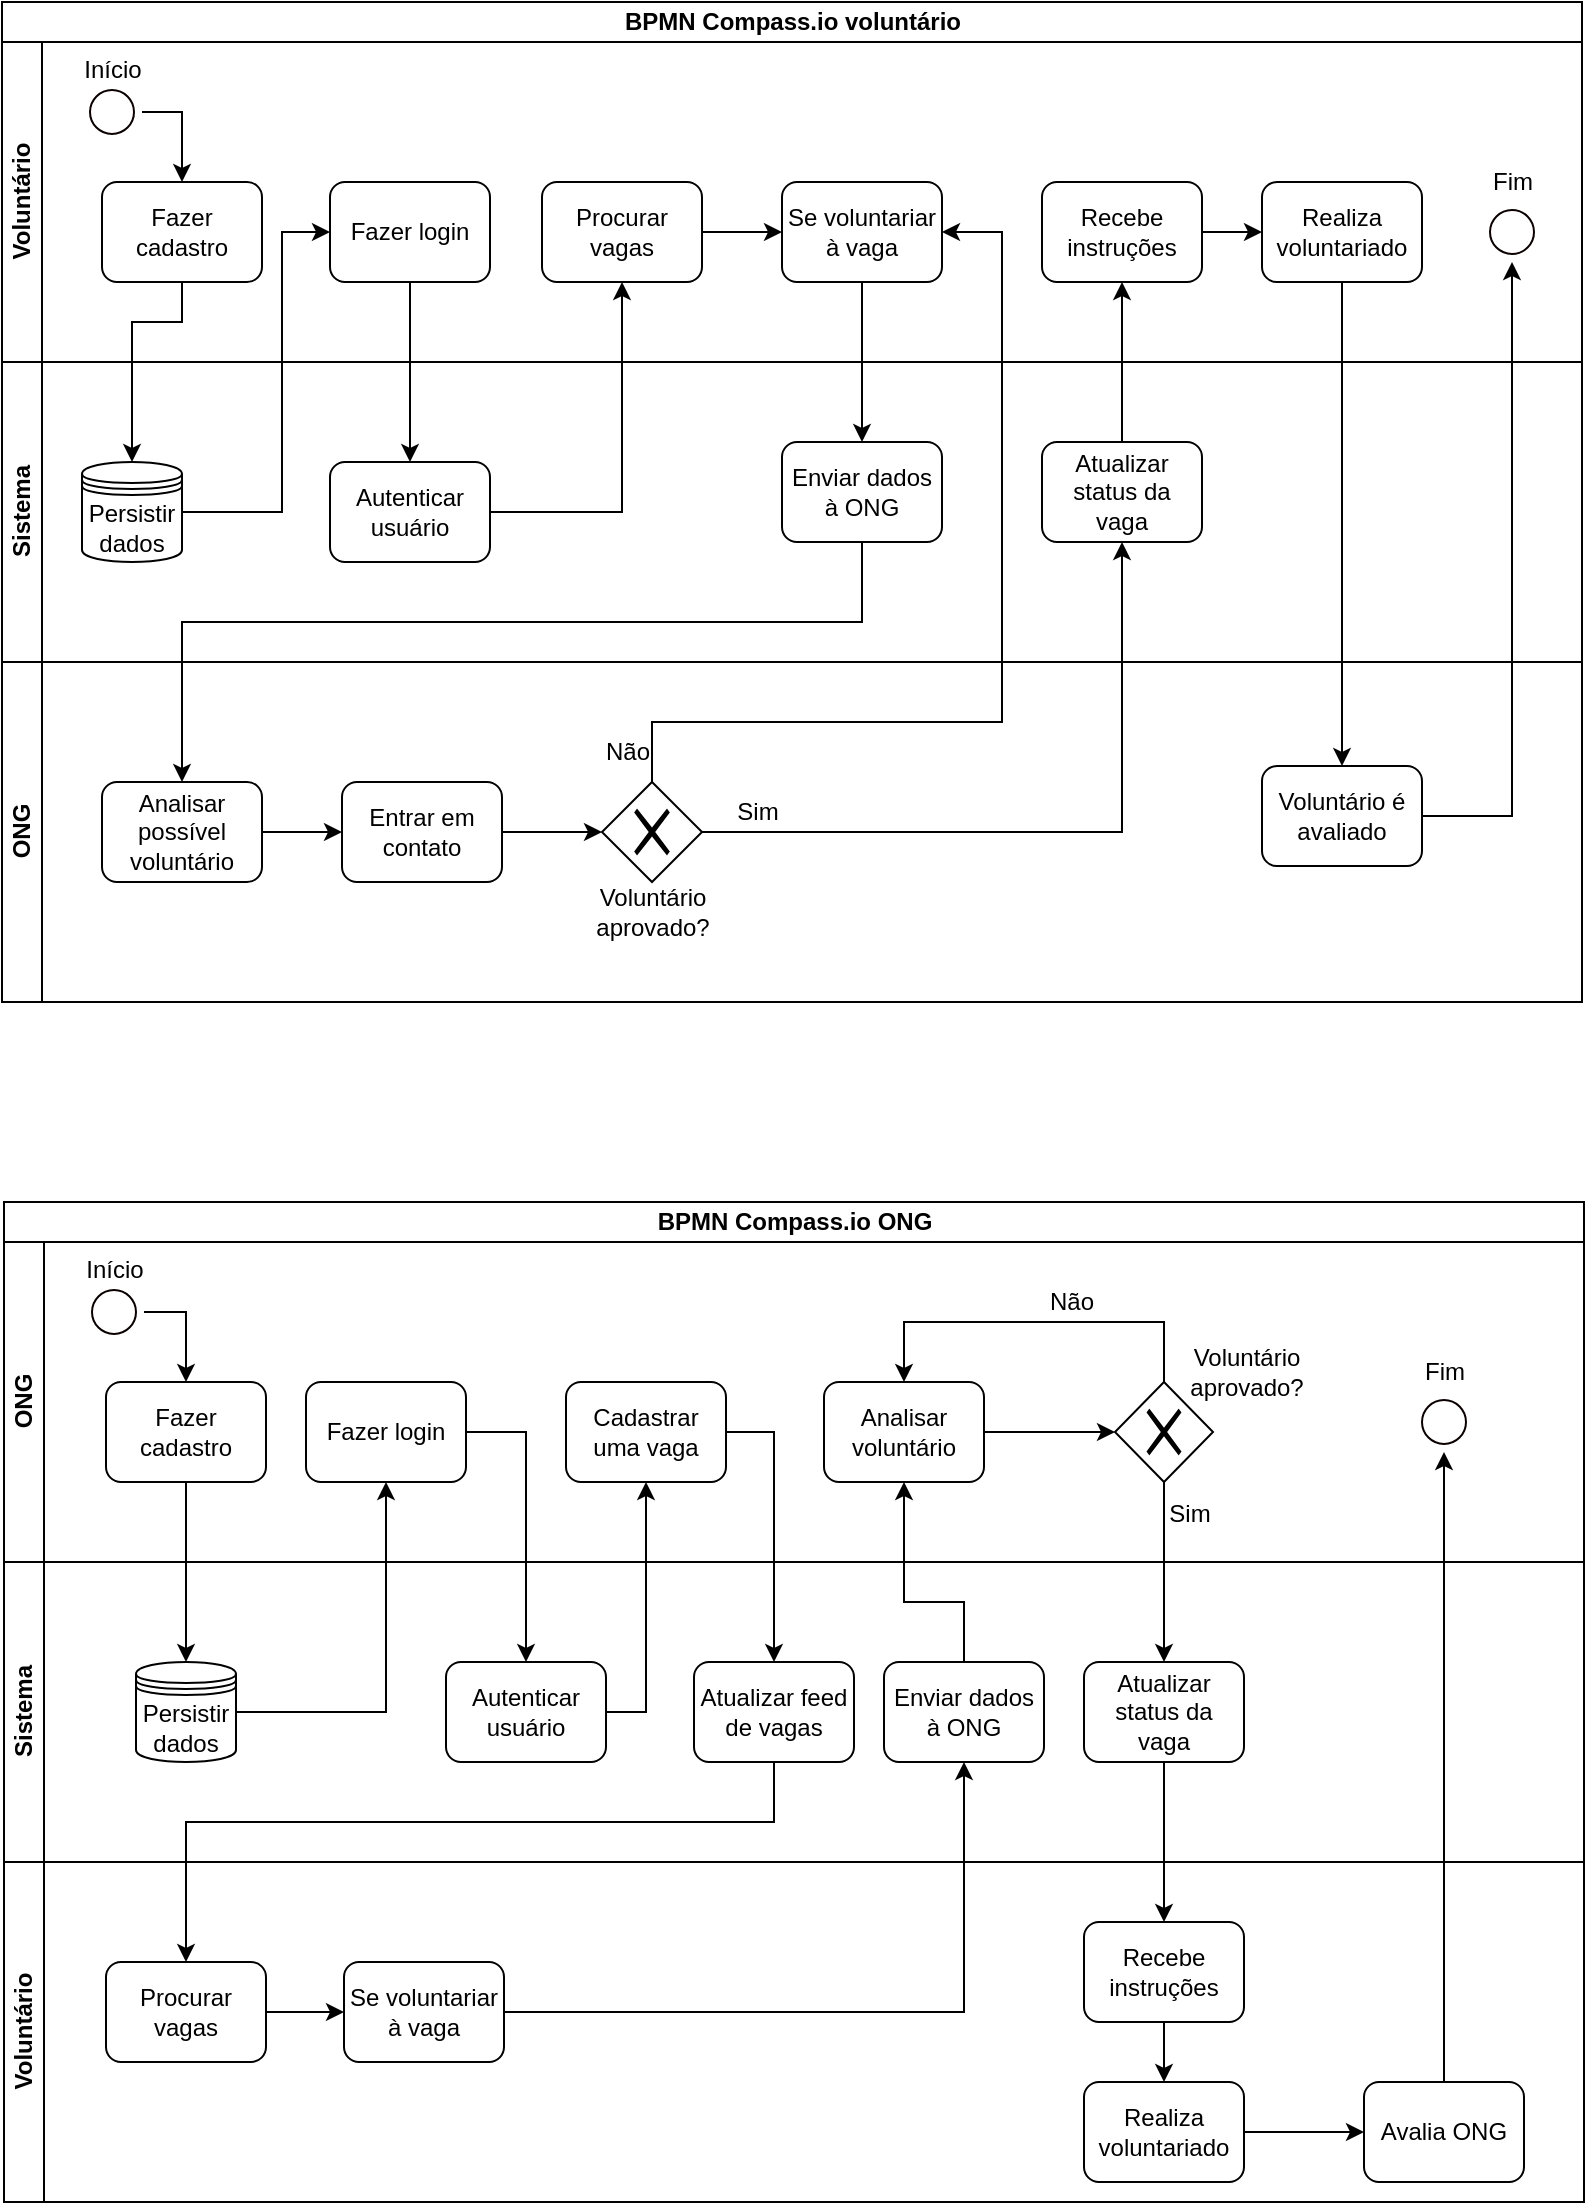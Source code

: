 <mxfile version="13.6.5" type="device"><diagram id="SP4UQHE-Q5709-V2ovYu" name="Page-1"><mxGraphModel dx="1108" dy="1619" grid="1" gridSize="10" guides="1" tooltips="1" connect="1" arrows="1" fold="1" page="1" pageScale="1" pageWidth="827" pageHeight="1169" math="0" shadow="0"><root><mxCell id="0"/><mxCell id="1" parent="0"/><mxCell id="Q5Z0PGm-smi2JzOfiCu7-192" value="BPMN Compass.io voluntário" style="swimlane;html=1;childLayout=stackLayout;resizeParent=1;resizeParentMax=0;horizontal=1;startSize=20;horizontalStack=0;fillColor=#FFFFFF;" vertex="1" parent="1"><mxGeometry x="18" y="-1130" width="790" height="500" as="geometry"/></mxCell><mxCell id="Q5Z0PGm-smi2JzOfiCu7-193" value="Voluntário" style="swimlane;html=1;startSize=20;horizontal=0;" vertex="1" parent="Q5Z0PGm-smi2JzOfiCu7-192"><mxGeometry y="20" width="790" height="160" as="geometry"/></mxCell><mxCell id="Q5Z0PGm-smi2JzOfiCu7-194" style="edgeStyle=orthogonalEdgeStyle;rounded=0;orthogonalLoop=1;jettySize=auto;html=1;exitX=1;exitY=0.5;exitDx=0;exitDy=0;entryX=0.5;entryY=0;entryDx=0;entryDy=0;" edge="1" parent="Q5Z0PGm-smi2JzOfiCu7-193" source="Q5Z0PGm-smi2JzOfiCu7-196" target="Q5Z0PGm-smi2JzOfiCu7-202"><mxGeometry relative="1" as="geometry"/></mxCell><mxCell id="Q5Z0PGm-smi2JzOfiCu7-195" value="Início" style="text;html=1;align=center;verticalAlign=middle;resizable=0;points=[];autosize=1;" vertex="1" parent="Q5Z0PGm-smi2JzOfiCu7-193"><mxGeometry x="35" y="4" width="40" height="20" as="geometry"/></mxCell><mxCell id="Q5Z0PGm-smi2JzOfiCu7-196" value="" style="ellipse;html=1;shape=startState;fillColor=#FFFFFF;strokeColor=#0A0000;" vertex="1" parent="Q5Z0PGm-smi2JzOfiCu7-193"><mxGeometry x="40" y="20" width="30" height="30" as="geometry"/></mxCell><mxCell id="Q5Z0PGm-smi2JzOfiCu7-197" style="edgeStyle=orthogonalEdgeStyle;rounded=0;orthogonalLoop=1;jettySize=auto;html=1;exitX=1;exitY=0.5;exitDx=0;exitDy=0;entryX=0;entryY=0.5;entryDx=0;entryDy=0;" edge="1" parent="Q5Z0PGm-smi2JzOfiCu7-193" source="Q5Z0PGm-smi2JzOfiCu7-200" target="Q5Z0PGm-smi2JzOfiCu7-199"><mxGeometry relative="1" as="geometry"/></mxCell><mxCell id="Q5Z0PGm-smi2JzOfiCu7-198" value="Fim" style="text;html=1;align=center;verticalAlign=middle;resizable=0;points=[];autosize=1;" vertex="1" parent="Q5Z0PGm-smi2JzOfiCu7-193"><mxGeometry x="735" y="60" width="40" height="20" as="geometry"/></mxCell><mxCell id="Q5Z0PGm-smi2JzOfiCu7-199" value="Realiza voluntariado" style="shape=ext;rounded=1;html=1;whiteSpace=wrap;fillColor=#FFFFFF;" vertex="1" parent="Q5Z0PGm-smi2JzOfiCu7-193"><mxGeometry x="630" y="70" width="80" height="50" as="geometry"/></mxCell><mxCell id="Q5Z0PGm-smi2JzOfiCu7-200" value="Recebe instruções" style="shape=ext;rounded=1;html=1;whiteSpace=wrap;fillColor=#FFFFFF;" vertex="1" parent="Q5Z0PGm-smi2JzOfiCu7-193"><mxGeometry x="520" y="70" width="80" height="50" as="geometry"/></mxCell><mxCell id="Q5Z0PGm-smi2JzOfiCu7-201" value="Se voluntariar à vaga" style="shape=ext;rounded=1;html=1;whiteSpace=wrap;fillColor=#FFFFFF;" vertex="1" parent="Q5Z0PGm-smi2JzOfiCu7-193"><mxGeometry x="390" y="70" width="80" height="50" as="geometry"/></mxCell><mxCell id="Q5Z0PGm-smi2JzOfiCu7-202" value="Fazer cadastro" style="shape=ext;rounded=1;html=1;whiteSpace=wrap;fillColor=#FFFFFF;" vertex="1" parent="Q5Z0PGm-smi2JzOfiCu7-193"><mxGeometry x="50" y="70" width="80" height="50" as="geometry"/></mxCell><mxCell id="Q5Z0PGm-smi2JzOfiCu7-203" value="Fazer login" style="shape=ext;rounded=1;html=1;whiteSpace=wrap;fillColor=#FFFFFF;" vertex="1" parent="Q5Z0PGm-smi2JzOfiCu7-193"><mxGeometry x="164" y="70" width="80" height="50" as="geometry"/></mxCell><mxCell id="Q5Z0PGm-smi2JzOfiCu7-204" style="edgeStyle=orthogonalEdgeStyle;rounded=0;orthogonalLoop=1;jettySize=auto;html=1;exitX=1;exitY=0.5;exitDx=0;exitDy=0;entryX=0;entryY=0.5;entryDx=0;entryDy=0;" edge="1" parent="Q5Z0PGm-smi2JzOfiCu7-193" source="Q5Z0PGm-smi2JzOfiCu7-205" target="Q5Z0PGm-smi2JzOfiCu7-201"><mxGeometry relative="1" as="geometry"/></mxCell><mxCell id="Q5Z0PGm-smi2JzOfiCu7-205" value="Procurar vagas" style="shape=ext;rounded=1;html=1;whiteSpace=wrap;fillColor=#FFFFFF;" vertex="1" parent="Q5Z0PGm-smi2JzOfiCu7-193"><mxGeometry x="270" y="70" width="80" height="50" as="geometry"/></mxCell><mxCell id="Q5Z0PGm-smi2JzOfiCu7-206" value="" style="ellipse;html=1;shape=startState;fillColor=#FFFFFF;strokeColor=#0A0000;" vertex="1" parent="Q5Z0PGm-smi2JzOfiCu7-193"><mxGeometry x="740" y="80" width="30" height="30" as="geometry"/></mxCell><mxCell id="Q5Z0PGm-smi2JzOfiCu7-207" value="Sistema" style="swimlane;html=1;startSize=20;horizontal=0;" vertex="1" parent="Q5Z0PGm-smi2JzOfiCu7-192"><mxGeometry y="180" width="790" height="150" as="geometry"/></mxCell><mxCell id="Q5Z0PGm-smi2JzOfiCu7-208" value="Enviar dados à ONG" style="shape=ext;rounded=1;html=1;whiteSpace=wrap;fillColor=#FFFFFF;" vertex="1" parent="Q5Z0PGm-smi2JzOfiCu7-207"><mxGeometry x="390" y="40" width="80" height="50" as="geometry"/></mxCell><mxCell id="Q5Z0PGm-smi2JzOfiCu7-209" value="Atualizar status da vaga" style="shape=ext;rounded=1;html=1;whiteSpace=wrap;fillColor=#FFFFFF;" vertex="1" parent="Q5Z0PGm-smi2JzOfiCu7-207"><mxGeometry x="520" y="40" width="80" height="50" as="geometry"/></mxCell><mxCell id="Q5Z0PGm-smi2JzOfiCu7-210" value="Autenticar usuário" style="shape=ext;rounded=1;html=1;whiteSpace=wrap;fillColor=#FFFFFF;" vertex="1" parent="Q5Z0PGm-smi2JzOfiCu7-207"><mxGeometry x="164" y="50" width="80" height="50" as="geometry"/></mxCell><mxCell id="Q5Z0PGm-smi2JzOfiCu7-211" value="Persistir dados" style="shape=datastore;whiteSpace=wrap;html=1;fillColor=#FFFFFF;" vertex="1" parent="Q5Z0PGm-smi2JzOfiCu7-207"><mxGeometry x="40" y="50" width="50" height="50" as="geometry"/></mxCell><mxCell id="Q5Z0PGm-smi2JzOfiCu7-212" value="ONG" style="swimlane;html=1;startSize=20;horizontal=0;" vertex="1" parent="Q5Z0PGm-smi2JzOfiCu7-192"><mxGeometry y="330" width="790" height="170" as="geometry"/></mxCell><mxCell id="Q5Z0PGm-smi2JzOfiCu7-213" style="edgeStyle=orthogonalEdgeStyle;rounded=0;orthogonalLoop=1;jettySize=auto;html=1;exitX=1;exitY=0.5;exitDx=0;exitDy=0;entryX=0;entryY=0.5;entryDx=0;entryDy=0;" edge="1" parent="Q5Z0PGm-smi2JzOfiCu7-212" source="Q5Z0PGm-smi2JzOfiCu7-217" target="Q5Z0PGm-smi2JzOfiCu7-219"><mxGeometry relative="1" as="geometry"/></mxCell><mxCell id="Q5Z0PGm-smi2JzOfiCu7-214" value="Não" style="text;html=1;strokeColor=none;fillColor=none;align=center;verticalAlign=middle;whiteSpace=wrap;rounded=0;" vertex="1" parent="Q5Z0PGm-smi2JzOfiCu7-212"><mxGeometry x="298" y="35" width="30" height="20" as="geometry"/></mxCell><mxCell id="Q5Z0PGm-smi2JzOfiCu7-215" value="Sim" style="text;html=1;strokeColor=none;fillColor=none;align=center;verticalAlign=middle;whiteSpace=wrap;rounded=0;" vertex="1" parent="Q5Z0PGm-smi2JzOfiCu7-212"><mxGeometry x="362.5" y="65" width="30" height="20" as="geometry"/></mxCell><mxCell id="Q5Z0PGm-smi2JzOfiCu7-216" value="Voluntário é avaliado" style="shape=ext;rounded=1;html=1;whiteSpace=wrap;fillColor=#FFFFFF;" vertex="1" parent="Q5Z0PGm-smi2JzOfiCu7-212"><mxGeometry x="630" y="52" width="80" height="50" as="geometry"/></mxCell><mxCell id="Q5Z0PGm-smi2JzOfiCu7-217" value="Analisar possível voluntário" style="shape=ext;rounded=1;html=1;whiteSpace=wrap;fillColor=#FFFFFF;" vertex="1" parent="Q5Z0PGm-smi2JzOfiCu7-212"><mxGeometry x="50" y="60" width="80" height="50" as="geometry"/></mxCell><mxCell id="Q5Z0PGm-smi2JzOfiCu7-218" style="edgeStyle=orthogonalEdgeStyle;rounded=0;orthogonalLoop=1;jettySize=auto;html=1;exitX=1;exitY=0.5;exitDx=0;exitDy=0;entryX=0;entryY=0.5;entryDx=0;entryDy=0;" edge="1" parent="Q5Z0PGm-smi2JzOfiCu7-212" source="Q5Z0PGm-smi2JzOfiCu7-219" target="Q5Z0PGm-smi2JzOfiCu7-220"><mxGeometry relative="1" as="geometry"/></mxCell><mxCell id="Q5Z0PGm-smi2JzOfiCu7-219" value="Entrar em contato" style="shape=ext;rounded=1;html=1;whiteSpace=wrap;fillColor=#FFFFFF;" vertex="1" parent="Q5Z0PGm-smi2JzOfiCu7-212"><mxGeometry x="170" y="60" width="80" height="50" as="geometry"/></mxCell><mxCell id="Q5Z0PGm-smi2JzOfiCu7-220" value="" style="shape=mxgraph.bpmn.shape;html=1;verticalLabelPosition=bottom;labelBackgroundColor=#ffffff;verticalAlign=top;align=center;perimeter=rhombusPerimeter;background=gateway;outlineConnect=0;outline=none;symbol=exclusiveGw;fillColor=#FFFFFF;" vertex="1" parent="Q5Z0PGm-smi2JzOfiCu7-212"><mxGeometry x="300" y="60" width="50" height="50" as="geometry"/></mxCell><mxCell id="Q5Z0PGm-smi2JzOfiCu7-221" value="Voluntário aprovado?" style="text;html=1;strokeColor=none;fillColor=none;align=center;verticalAlign=middle;whiteSpace=wrap;rounded=0;" vertex="1" parent="Q5Z0PGm-smi2JzOfiCu7-212"><mxGeometry x="287.5" y="110" width="75" height="30" as="geometry"/></mxCell><mxCell id="Q5Z0PGm-smi2JzOfiCu7-222" style="edgeStyle=orthogonalEdgeStyle;rounded=0;orthogonalLoop=1;jettySize=auto;html=1;exitX=0.5;exitY=1;exitDx=0;exitDy=0;" edge="1" parent="Q5Z0PGm-smi2JzOfiCu7-192" source="Q5Z0PGm-smi2JzOfiCu7-202" target="Q5Z0PGm-smi2JzOfiCu7-211"><mxGeometry relative="1" as="geometry"><Array as="points"><mxPoint x="90" y="160"/><mxPoint x="65" y="160"/></Array></mxGeometry></mxCell><mxCell id="Q5Z0PGm-smi2JzOfiCu7-223" style="edgeStyle=orthogonalEdgeStyle;rounded=0;orthogonalLoop=1;jettySize=auto;html=1;exitX=1;exitY=0.5;exitDx=0;exitDy=0;entryX=0;entryY=0.5;entryDx=0;entryDy=0;" edge="1" parent="Q5Z0PGm-smi2JzOfiCu7-192" source="Q5Z0PGm-smi2JzOfiCu7-211" target="Q5Z0PGm-smi2JzOfiCu7-203"><mxGeometry relative="1" as="geometry"><Array as="points"><mxPoint x="140" y="255"/><mxPoint x="140" y="115"/></Array></mxGeometry></mxCell><mxCell id="Q5Z0PGm-smi2JzOfiCu7-224" style="edgeStyle=orthogonalEdgeStyle;rounded=0;orthogonalLoop=1;jettySize=auto;html=1;exitX=0.5;exitY=1;exitDx=0;exitDy=0;entryX=0.5;entryY=0;entryDx=0;entryDy=0;" edge="1" parent="Q5Z0PGm-smi2JzOfiCu7-192" source="Q5Z0PGm-smi2JzOfiCu7-203" target="Q5Z0PGm-smi2JzOfiCu7-210"><mxGeometry relative="1" as="geometry"/></mxCell><mxCell id="Q5Z0PGm-smi2JzOfiCu7-225" style="edgeStyle=orthogonalEdgeStyle;rounded=0;orthogonalLoop=1;jettySize=auto;html=1;exitX=1;exitY=0.5;exitDx=0;exitDy=0;entryX=0.5;entryY=1;entryDx=0;entryDy=0;" edge="1" parent="Q5Z0PGm-smi2JzOfiCu7-192" source="Q5Z0PGm-smi2JzOfiCu7-210" target="Q5Z0PGm-smi2JzOfiCu7-205"><mxGeometry relative="1" as="geometry"/></mxCell><mxCell id="Q5Z0PGm-smi2JzOfiCu7-226" style="edgeStyle=orthogonalEdgeStyle;rounded=0;orthogonalLoop=1;jettySize=auto;html=1;exitX=0.5;exitY=1;exitDx=0;exitDy=0;" edge="1" parent="Q5Z0PGm-smi2JzOfiCu7-192" source="Q5Z0PGm-smi2JzOfiCu7-201" target="Q5Z0PGm-smi2JzOfiCu7-208"><mxGeometry relative="1" as="geometry"/></mxCell><mxCell id="Q5Z0PGm-smi2JzOfiCu7-227" style="edgeStyle=orthogonalEdgeStyle;rounded=0;orthogonalLoop=1;jettySize=auto;html=1;exitX=0.5;exitY=1;exitDx=0;exitDy=0;" edge="1" parent="Q5Z0PGm-smi2JzOfiCu7-192" source="Q5Z0PGm-smi2JzOfiCu7-208" target="Q5Z0PGm-smi2JzOfiCu7-217"><mxGeometry relative="1" as="geometry"><Array as="points"><mxPoint x="430" y="310"/><mxPoint x="90" y="310"/></Array></mxGeometry></mxCell><mxCell id="Q5Z0PGm-smi2JzOfiCu7-228" style="edgeStyle=orthogonalEdgeStyle;rounded=0;orthogonalLoop=1;jettySize=auto;html=1;exitX=0.5;exitY=0;exitDx=0;exitDy=0;entryX=1;entryY=0.5;entryDx=0;entryDy=0;" edge="1" parent="Q5Z0PGm-smi2JzOfiCu7-192" source="Q5Z0PGm-smi2JzOfiCu7-220" target="Q5Z0PGm-smi2JzOfiCu7-201"><mxGeometry relative="1" as="geometry"><Array as="points"><mxPoint x="325" y="360"/><mxPoint x="500" y="360"/><mxPoint x="500" y="115"/></Array></mxGeometry></mxCell><mxCell id="Q5Z0PGm-smi2JzOfiCu7-229" style="edgeStyle=orthogonalEdgeStyle;rounded=0;orthogonalLoop=1;jettySize=auto;html=1;exitX=1;exitY=0.5;exitDx=0;exitDy=0;entryX=0.5;entryY=1;entryDx=0;entryDy=0;" edge="1" parent="Q5Z0PGm-smi2JzOfiCu7-192" source="Q5Z0PGm-smi2JzOfiCu7-220" target="Q5Z0PGm-smi2JzOfiCu7-209"><mxGeometry relative="1" as="geometry"/></mxCell><mxCell id="Q5Z0PGm-smi2JzOfiCu7-230" style="edgeStyle=orthogonalEdgeStyle;rounded=0;orthogonalLoop=1;jettySize=auto;html=1;exitX=0.5;exitY=0;exitDx=0;exitDy=0;" edge="1" parent="Q5Z0PGm-smi2JzOfiCu7-192" source="Q5Z0PGm-smi2JzOfiCu7-209" target="Q5Z0PGm-smi2JzOfiCu7-200"><mxGeometry relative="1" as="geometry"/></mxCell><mxCell id="Q5Z0PGm-smi2JzOfiCu7-231" style="edgeStyle=orthogonalEdgeStyle;rounded=0;orthogonalLoop=1;jettySize=auto;html=1;exitX=0.5;exitY=1;exitDx=0;exitDy=0;entryX=0.5;entryY=0;entryDx=0;entryDy=0;" edge="1" parent="Q5Z0PGm-smi2JzOfiCu7-192" source="Q5Z0PGm-smi2JzOfiCu7-199" target="Q5Z0PGm-smi2JzOfiCu7-216"><mxGeometry relative="1" as="geometry"/></mxCell><mxCell id="Q5Z0PGm-smi2JzOfiCu7-232" style="edgeStyle=orthogonalEdgeStyle;rounded=0;orthogonalLoop=1;jettySize=auto;html=1;exitX=1;exitY=0.5;exitDx=0;exitDy=0;entryX=0.5;entryY=1;entryDx=0;entryDy=0;" edge="1" parent="Q5Z0PGm-smi2JzOfiCu7-192" source="Q5Z0PGm-smi2JzOfiCu7-216" target="Q5Z0PGm-smi2JzOfiCu7-206"><mxGeometry relative="1" as="geometry"/></mxCell><mxCell id="Q5Z0PGm-smi2JzOfiCu7-22" value="BPMN Compass.io ONG" style="swimlane;html=1;childLayout=stackLayout;resizeParent=1;resizeParentMax=0;horizontal=1;startSize=20;horizontalStack=0;fillColor=#FFFFFF;" vertex="1" parent="1"><mxGeometry x="19" y="-530" width="790" height="500" as="geometry"/></mxCell><mxCell id="Q5Z0PGm-smi2JzOfiCu7-23" value="ONG" style="swimlane;html=1;startSize=20;horizontal=0;" vertex="1" parent="Q5Z0PGm-smi2JzOfiCu7-22"><mxGeometry y="20" width="790" height="160" as="geometry"/></mxCell><mxCell id="Q5Z0PGm-smi2JzOfiCu7-29" style="edgeStyle=orthogonalEdgeStyle;rounded=0;orthogonalLoop=1;jettySize=auto;html=1;exitX=1;exitY=0.5;exitDx=0;exitDy=0;" edge="1" parent="Q5Z0PGm-smi2JzOfiCu7-23" source="Q5Z0PGm-smi2JzOfiCu7-26" target="Q5Z0PGm-smi2JzOfiCu7-234"><mxGeometry relative="1" as="geometry"><mxPoint x="90" y="70" as="targetPoint"/></mxGeometry></mxCell><mxCell id="Q5Z0PGm-smi2JzOfiCu7-61" value="Início" style="text;html=1;align=center;verticalAlign=middle;resizable=0;points=[];autosize=1;" vertex="1" parent="Q5Z0PGm-smi2JzOfiCu7-23"><mxGeometry x="35" y="4" width="40" height="20" as="geometry"/></mxCell><mxCell id="Q5Z0PGm-smi2JzOfiCu7-258" value="Não" style="text;html=1;strokeColor=none;fillColor=none;align=center;verticalAlign=middle;whiteSpace=wrap;rounded=0;" vertex="1" parent="Q5Z0PGm-smi2JzOfiCu7-23"><mxGeometry x="518.5" y="20" width="30" height="20" as="geometry"/></mxCell><mxCell id="Q5Z0PGm-smi2JzOfiCu7-26" value="" style="ellipse;html=1;shape=startState;fillColor=#FFFFFF;strokeColor=#0A0000;" vertex="1" parent="Q5Z0PGm-smi2JzOfiCu7-23"><mxGeometry x="40" y="20" width="30" height="30" as="geometry"/></mxCell><mxCell id="Q5Z0PGm-smi2JzOfiCu7-256" style="edgeStyle=orthogonalEdgeStyle;rounded=0;orthogonalLoop=1;jettySize=auto;html=1;exitX=0.5;exitY=0;exitDx=0;exitDy=0;entryX=0.5;entryY=0;entryDx=0;entryDy=0;" edge="1" parent="Q5Z0PGm-smi2JzOfiCu7-23" source="Q5Z0PGm-smi2JzOfiCu7-253" target="Q5Z0PGm-smi2JzOfiCu7-251"><mxGeometry relative="1" as="geometry"><Array as="points"><mxPoint x="580" y="40"/><mxPoint x="450" y="40"/></Array></mxGeometry></mxCell><mxCell id="Q5Z0PGm-smi2JzOfiCu7-254" value="Voluntário aprovado?" style="text;html=1;strokeColor=none;fillColor=none;align=center;verticalAlign=middle;whiteSpace=wrap;rounded=0;" vertex="1" parent="Q5Z0PGm-smi2JzOfiCu7-23"><mxGeometry x="584" y="50" width="75" height="30" as="geometry"/></mxCell><mxCell id="Q5Z0PGm-smi2JzOfiCu7-267" value="Fim" style="text;html=1;align=center;verticalAlign=middle;resizable=0;points=[];autosize=1;" vertex="1" parent="Q5Z0PGm-smi2JzOfiCu7-23"><mxGeometry x="700" y="55" width="40" height="20" as="geometry"/></mxCell><mxCell id="Q5Z0PGm-smi2JzOfiCu7-268" value="" style="ellipse;html=1;shape=startState;fillColor=#FFFFFF;strokeColor=#0A0000;" vertex="1" parent="Q5Z0PGm-smi2JzOfiCu7-23"><mxGeometry x="705" y="75" width="30" height="30" as="geometry"/></mxCell><mxCell id="Q5Z0PGm-smi2JzOfiCu7-241" value="Cadastrar uma vaga" style="shape=ext;rounded=1;html=1;whiteSpace=wrap;fillColor=#FFFFFF;" vertex="1" parent="Q5Z0PGm-smi2JzOfiCu7-23"><mxGeometry x="281" y="70" width="80" height="50" as="geometry"/></mxCell><mxCell id="Q5Z0PGm-smi2JzOfiCu7-234" value="Fazer cadastro" style="shape=ext;rounded=1;html=1;whiteSpace=wrap;fillColor=#FFFFFF;" vertex="1" parent="Q5Z0PGm-smi2JzOfiCu7-23"><mxGeometry x="51" y="70" width="80" height="50" as="geometry"/></mxCell><mxCell id="Q5Z0PGm-smi2JzOfiCu7-237" value="Fazer login" style="shape=ext;rounded=1;html=1;whiteSpace=wrap;fillColor=#FFFFFF;" vertex="1" parent="Q5Z0PGm-smi2JzOfiCu7-23"><mxGeometry x="151" y="70" width="80" height="50" as="geometry"/></mxCell><mxCell id="Q5Z0PGm-smi2JzOfiCu7-255" style="edgeStyle=orthogonalEdgeStyle;rounded=0;orthogonalLoop=1;jettySize=auto;html=1;exitX=1;exitY=0.5;exitDx=0;exitDy=0;entryX=0;entryY=0.5;entryDx=0;entryDy=0;" edge="1" parent="Q5Z0PGm-smi2JzOfiCu7-23" source="Q5Z0PGm-smi2JzOfiCu7-251" target="Q5Z0PGm-smi2JzOfiCu7-253"><mxGeometry relative="1" as="geometry"/></mxCell><mxCell id="Q5Z0PGm-smi2JzOfiCu7-251" value="Analisar voluntário" style="shape=ext;rounded=1;html=1;whiteSpace=wrap;fillColor=#FFFFFF;" vertex="1" parent="Q5Z0PGm-smi2JzOfiCu7-23"><mxGeometry x="410" y="70" width="80" height="50" as="geometry"/></mxCell><mxCell id="Q5Z0PGm-smi2JzOfiCu7-253" value="" style="shape=mxgraph.bpmn.shape;html=1;verticalLabelPosition=bottom;labelBackgroundColor=#ffffff;verticalAlign=top;align=center;perimeter=rhombusPerimeter;background=gateway;outlineConnect=0;outline=none;symbol=exclusiveGw;fillColor=#FFFFFF;" vertex="1" parent="Q5Z0PGm-smi2JzOfiCu7-23"><mxGeometry x="555.5" y="70" width="49" height="50" as="geometry"/></mxCell><mxCell id="Q5Z0PGm-smi2JzOfiCu7-259" value="Sim" style="text;html=1;strokeColor=none;fillColor=none;align=center;verticalAlign=middle;whiteSpace=wrap;rounded=0;" vertex="1" parent="Q5Z0PGm-smi2JzOfiCu7-23"><mxGeometry x="578" y="126" width="30" height="20" as="geometry"/></mxCell><mxCell id="Q5Z0PGm-smi2JzOfiCu7-24" value="Sistema" style="swimlane;html=1;startSize=20;horizontal=0;" vertex="1" parent="Q5Z0PGm-smi2JzOfiCu7-22"><mxGeometry y="180" width="790" height="150" as="geometry"/></mxCell><mxCell id="Q5Z0PGm-smi2JzOfiCu7-249" value="Enviar dados à ONG" style="shape=ext;rounded=1;html=1;whiteSpace=wrap;fillColor=#FFFFFF;" vertex="1" parent="Q5Z0PGm-smi2JzOfiCu7-24"><mxGeometry x="440" y="50" width="80" height="50" as="geometry"/></mxCell><mxCell id="Q5Z0PGm-smi2JzOfiCu7-239" value="Autenticar usuário" style="shape=ext;rounded=1;html=1;whiteSpace=wrap;fillColor=#FFFFFF;" vertex="1" parent="Q5Z0PGm-smi2JzOfiCu7-24"><mxGeometry x="221" y="50" width="80" height="50" as="geometry"/></mxCell><mxCell id="Q5Z0PGm-smi2JzOfiCu7-235" value="Persistir dados" style="shape=datastore;whiteSpace=wrap;html=1;fillColor=#FFFFFF;" vertex="1" parent="Q5Z0PGm-smi2JzOfiCu7-24"><mxGeometry x="66" y="50" width="50" height="50" as="geometry"/></mxCell><mxCell id="Q5Z0PGm-smi2JzOfiCu7-243" value="Atualizar feed de vagas" style="shape=ext;rounded=1;html=1;whiteSpace=wrap;fillColor=#FFFFFF;" vertex="1" parent="Q5Z0PGm-smi2JzOfiCu7-24"><mxGeometry x="345" y="50" width="80" height="50" as="geometry"/></mxCell><mxCell id="Q5Z0PGm-smi2JzOfiCu7-257" value="Atualizar status da vaga" style="shape=ext;rounded=1;html=1;whiteSpace=wrap;fillColor=#FFFFFF;" vertex="1" parent="Q5Z0PGm-smi2JzOfiCu7-24"><mxGeometry x="540" y="50" width="80" height="50" as="geometry"/></mxCell><mxCell id="Q5Z0PGm-smi2JzOfiCu7-25" value="Voluntário" style="swimlane;html=1;startSize=20;horizontal=0;" vertex="1" parent="Q5Z0PGm-smi2JzOfiCu7-22"><mxGeometry y="330" width="790" height="170" as="geometry"/></mxCell><mxCell id="Q5Z0PGm-smi2JzOfiCu7-247" value="Se voluntariar à vaga" style="shape=ext;rounded=1;html=1;whiteSpace=wrap;fillColor=#FFFFFF;" vertex="1" parent="Q5Z0PGm-smi2JzOfiCu7-25"><mxGeometry x="170" y="50" width="80" height="50" as="geometry"/></mxCell><mxCell id="Q5Z0PGm-smi2JzOfiCu7-248" style="edgeStyle=orthogonalEdgeStyle;rounded=0;orthogonalLoop=1;jettySize=auto;html=1;exitX=1;exitY=0.5;exitDx=0;exitDy=0;entryX=0;entryY=0.5;entryDx=0;entryDy=0;" edge="1" parent="Q5Z0PGm-smi2JzOfiCu7-25" source="Q5Z0PGm-smi2JzOfiCu7-245" target="Q5Z0PGm-smi2JzOfiCu7-247"><mxGeometry relative="1" as="geometry"/></mxCell><mxCell id="Q5Z0PGm-smi2JzOfiCu7-245" value="Procurar vagas" style="shape=ext;rounded=1;html=1;whiteSpace=wrap;fillColor=#FFFFFF;" vertex="1" parent="Q5Z0PGm-smi2JzOfiCu7-25"><mxGeometry x="51" y="50" width="80" height="50" as="geometry"/></mxCell><mxCell id="Q5Z0PGm-smi2JzOfiCu7-264" style="edgeStyle=orthogonalEdgeStyle;rounded=0;orthogonalLoop=1;jettySize=auto;html=1;exitX=0.5;exitY=1;exitDx=0;exitDy=0;entryX=0.5;entryY=0;entryDx=0;entryDy=0;" edge="1" parent="Q5Z0PGm-smi2JzOfiCu7-25" source="Q5Z0PGm-smi2JzOfiCu7-261" target="Q5Z0PGm-smi2JzOfiCu7-263"><mxGeometry relative="1" as="geometry"/></mxCell><mxCell id="Q5Z0PGm-smi2JzOfiCu7-261" value="Recebe instruções" style="shape=ext;rounded=1;html=1;whiteSpace=wrap;fillColor=#FFFFFF;" vertex="1" parent="Q5Z0PGm-smi2JzOfiCu7-25"><mxGeometry x="540" y="30" width="80" height="50" as="geometry"/></mxCell><mxCell id="Q5Z0PGm-smi2JzOfiCu7-266" style="edgeStyle=orthogonalEdgeStyle;rounded=0;orthogonalLoop=1;jettySize=auto;html=1;exitX=1;exitY=0.5;exitDx=0;exitDy=0;entryX=0;entryY=0.5;entryDx=0;entryDy=0;" edge="1" parent="Q5Z0PGm-smi2JzOfiCu7-25" source="Q5Z0PGm-smi2JzOfiCu7-263" target="Q5Z0PGm-smi2JzOfiCu7-265"><mxGeometry relative="1" as="geometry"/></mxCell><mxCell id="Q5Z0PGm-smi2JzOfiCu7-263" value="Realiza voluntariado" style="shape=ext;rounded=1;html=1;whiteSpace=wrap;fillColor=#FFFFFF;" vertex="1" parent="Q5Z0PGm-smi2JzOfiCu7-25"><mxGeometry x="540" y="110" width="80" height="50" as="geometry"/></mxCell><mxCell id="Q5Z0PGm-smi2JzOfiCu7-265" value="Avalia ONG" style="shape=ext;rounded=1;html=1;whiteSpace=wrap;fillColor=#FFFFFF;" vertex="1" parent="Q5Z0PGm-smi2JzOfiCu7-25"><mxGeometry x="680" y="110" width="80" height="50" as="geometry"/></mxCell><mxCell id="Q5Z0PGm-smi2JzOfiCu7-236" style="edgeStyle=orthogonalEdgeStyle;rounded=0;orthogonalLoop=1;jettySize=auto;html=1;exitX=0.5;exitY=1;exitDx=0;exitDy=0;entryX=0.5;entryY=0;entryDx=0;entryDy=0;" edge="1" parent="Q5Z0PGm-smi2JzOfiCu7-22" source="Q5Z0PGm-smi2JzOfiCu7-234" target="Q5Z0PGm-smi2JzOfiCu7-235"><mxGeometry relative="1" as="geometry"/></mxCell><mxCell id="Q5Z0PGm-smi2JzOfiCu7-238" style="edgeStyle=orthogonalEdgeStyle;rounded=0;orthogonalLoop=1;jettySize=auto;html=1;exitX=1;exitY=0.5;exitDx=0;exitDy=0;entryX=0.5;entryY=1;entryDx=0;entryDy=0;" edge="1" parent="Q5Z0PGm-smi2JzOfiCu7-22" source="Q5Z0PGm-smi2JzOfiCu7-235" target="Q5Z0PGm-smi2JzOfiCu7-237"><mxGeometry relative="1" as="geometry"/></mxCell><mxCell id="Q5Z0PGm-smi2JzOfiCu7-240" style="edgeStyle=orthogonalEdgeStyle;rounded=0;orthogonalLoop=1;jettySize=auto;html=1;exitX=1;exitY=0.5;exitDx=0;exitDy=0;entryX=0.5;entryY=0;entryDx=0;entryDy=0;" edge="1" parent="Q5Z0PGm-smi2JzOfiCu7-22" source="Q5Z0PGm-smi2JzOfiCu7-237" target="Q5Z0PGm-smi2JzOfiCu7-239"><mxGeometry relative="1" as="geometry"/></mxCell><mxCell id="Q5Z0PGm-smi2JzOfiCu7-242" style="edgeStyle=orthogonalEdgeStyle;rounded=0;orthogonalLoop=1;jettySize=auto;html=1;exitX=1;exitY=0.5;exitDx=0;exitDy=0;entryX=0.5;entryY=1;entryDx=0;entryDy=0;" edge="1" parent="Q5Z0PGm-smi2JzOfiCu7-22" source="Q5Z0PGm-smi2JzOfiCu7-239" target="Q5Z0PGm-smi2JzOfiCu7-241"><mxGeometry relative="1" as="geometry"/></mxCell><mxCell id="Q5Z0PGm-smi2JzOfiCu7-244" style="edgeStyle=orthogonalEdgeStyle;rounded=0;orthogonalLoop=1;jettySize=auto;html=1;exitX=1;exitY=0.5;exitDx=0;exitDy=0;entryX=0.5;entryY=0;entryDx=0;entryDy=0;" edge="1" parent="Q5Z0PGm-smi2JzOfiCu7-22" source="Q5Z0PGm-smi2JzOfiCu7-241" target="Q5Z0PGm-smi2JzOfiCu7-243"><mxGeometry relative="1" as="geometry"/></mxCell><mxCell id="Q5Z0PGm-smi2JzOfiCu7-246" style="edgeStyle=orthogonalEdgeStyle;rounded=0;orthogonalLoop=1;jettySize=auto;html=1;exitX=0.5;exitY=1;exitDx=0;exitDy=0;" edge="1" parent="Q5Z0PGm-smi2JzOfiCu7-22" source="Q5Z0PGm-smi2JzOfiCu7-243" target="Q5Z0PGm-smi2JzOfiCu7-245"><mxGeometry relative="1" as="geometry"><Array as="points"><mxPoint x="385" y="310"/><mxPoint x="91" y="310"/></Array></mxGeometry></mxCell><mxCell id="Q5Z0PGm-smi2JzOfiCu7-250" style="edgeStyle=orthogonalEdgeStyle;rounded=0;orthogonalLoop=1;jettySize=auto;html=1;exitX=1;exitY=0.5;exitDx=0;exitDy=0;" edge="1" parent="Q5Z0PGm-smi2JzOfiCu7-22" source="Q5Z0PGm-smi2JzOfiCu7-247" target="Q5Z0PGm-smi2JzOfiCu7-249"><mxGeometry relative="1" as="geometry"/></mxCell><mxCell id="Q5Z0PGm-smi2JzOfiCu7-252" style="edgeStyle=orthogonalEdgeStyle;rounded=0;orthogonalLoop=1;jettySize=auto;html=1;exitX=0.5;exitY=0;exitDx=0;exitDy=0;entryX=0.5;entryY=1;entryDx=0;entryDy=0;" edge="1" parent="Q5Z0PGm-smi2JzOfiCu7-22" source="Q5Z0PGm-smi2JzOfiCu7-249" target="Q5Z0PGm-smi2JzOfiCu7-251"><mxGeometry relative="1" as="geometry"><Array as="points"><mxPoint x="480" y="200"/><mxPoint x="450" y="200"/></Array></mxGeometry></mxCell><mxCell id="Q5Z0PGm-smi2JzOfiCu7-260" style="edgeStyle=orthogonalEdgeStyle;rounded=0;orthogonalLoop=1;jettySize=auto;html=1;entryX=0.5;entryY=0;entryDx=0;entryDy=0;exitX=0.5;exitY=1;exitDx=0;exitDy=0;" edge="1" parent="Q5Z0PGm-smi2JzOfiCu7-22" source="Q5Z0PGm-smi2JzOfiCu7-253" target="Q5Z0PGm-smi2JzOfiCu7-257"><mxGeometry relative="1" as="geometry"><Array as="points"><mxPoint x="580" y="170"/><mxPoint x="580" y="170"/></Array></mxGeometry></mxCell><mxCell id="Q5Z0PGm-smi2JzOfiCu7-262" style="edgeStyle=orthogonalEdgeStyle;rounded=0;orthogonalLoop=1;jettySize=auto;html=1;entryX=0.5;entryY=0;entryDx=0;entryDy=0;" edge="1" parent="Q5Z0PGm-smi2JzOfiCu7-22" source="Q5Z0PGm-smi2JzOfiCu7-257" target="Q5Z0PGm-smi2JzOfiCu7-261"><mxGeometry relative="1" as="geometry"><Array as="points"><mxPoint x="580" y="350"/><mxPoint x="580" y="350"/></Array></mxGeometry></mxCell><mxCell id="Q5Z0PGm-smi2JzOfiCu7-269" style="edgeStyle=orthogonalEdgeStyle;rounded=0;orthogonalLoop=1;jettySize=auto;html=1;exitX=0.5;exitY=0;exitDx=0;exitDy=0;entryX=0.5;entryY=1;entryDx=0;entryDy=0;" edge="1" parent="Q5Z0PGm-smi2JzOfiCu7-22" source="Q5Z0PGm-smi2JzOfiCu7-265" target="Q5Z0PGm-smi2JzOfiCu7-268"><mxGeometry relative="1" as="geometry"/></mxCell></root></mxGraphModel></diagram></mxfile>